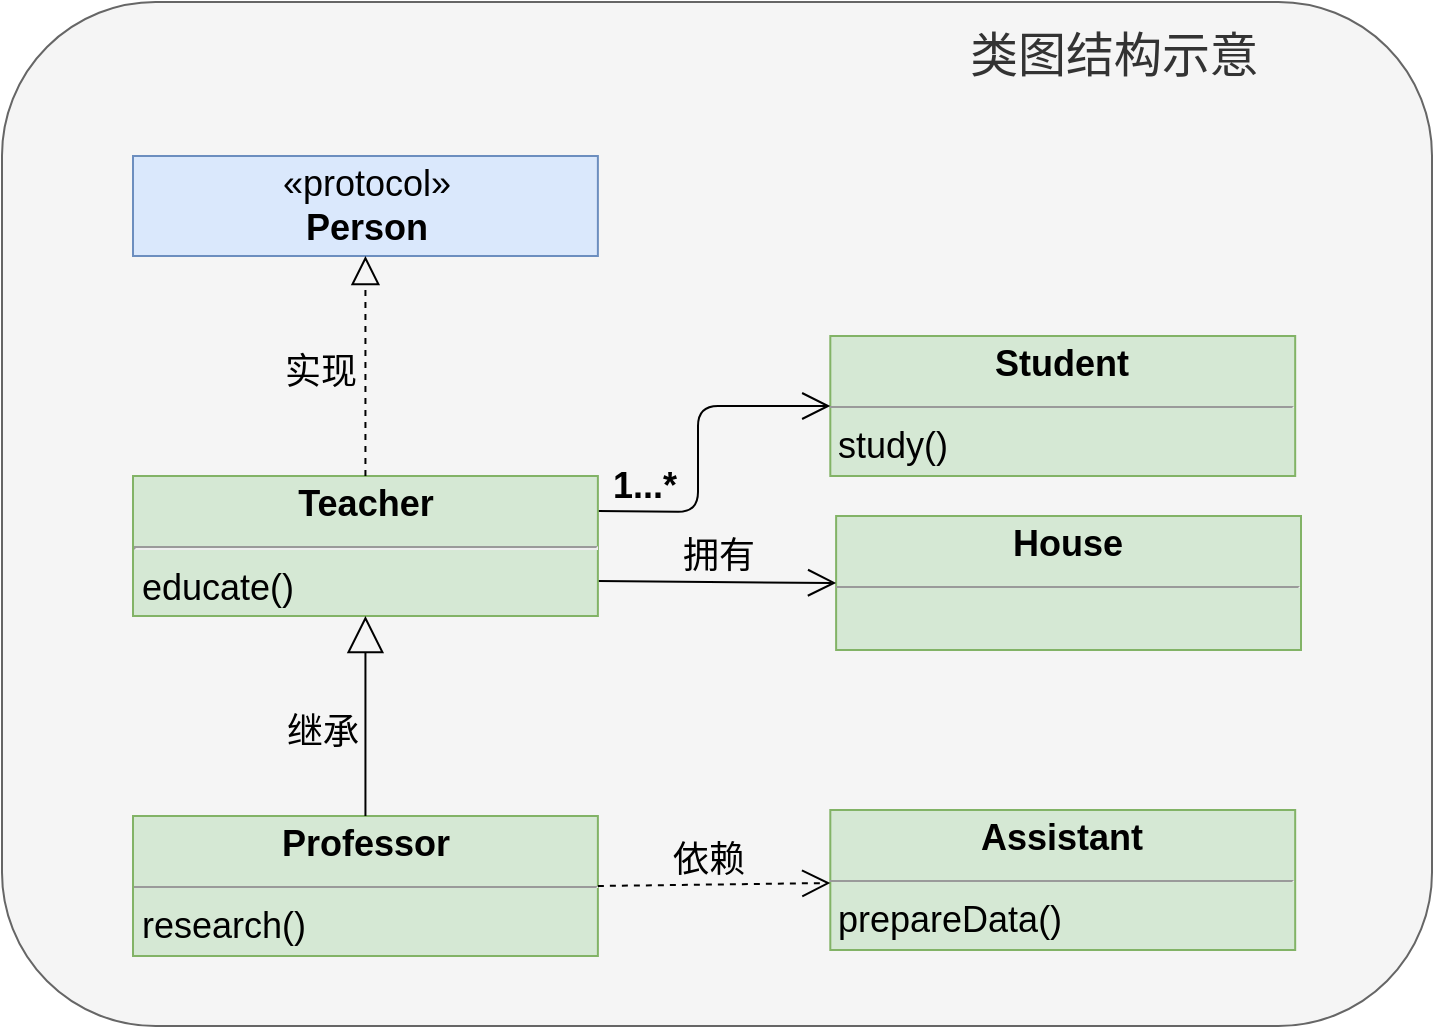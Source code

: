 <mxfile version="13.9.6" type="github" pages="4">
  <diagram id="GCv9bNqUGLgzC6BLP-LY" name="ClassDiagram">
    <mxGraphModel dx="818" dy="548" grid="0" gridSize="10" guides="1" tooltips="1" connect="1" arrows="1" fold="1" page="1" pageScale="1" pageWidth="827" pageHeight="1169" math="0" shadow="0">
      <root>
        <mxCell id="JPuRTnbv-v2MLR9ObTan-0" />
        <mxCell id="JPuRTnbv-v2MLR9ObTan-1" parent="JPuRTnbv-v2MLR9ObTan-0" />
        <mxCell id="JPuRTnbv-v2MLR9ObTan-2" value="" style="group" parent="JPuRTnbv-v2MLR9ObTan-1" vertex="1" connectable="0">
          <mxGeometry x="44" y="289" width="715" height="512" as="geometry" />
        </mxCell>
        <mxCell id="JPuRTnbv-v2MLR9ObTan-3" value="" style="rounded=1;whiteSpace=wrap;html=1;fontSize=18;fillColor=#f5f5f5;strokeColor=#666666;fontColor=#333333;" parent="JPuRTnbv-v2MLR9ObTan-2" vertex="1">
          <mxGeometry width="715" height="512" as="geometry" />
        </mxCell>
        <mxCell id="JPuRTnbv-v2MLR9ObTan-19" value="&lt;font style=&quot;font-size: 24px&quot;&gt;类图结构示意&lt;/font&gt;" style="text;html=1;fillColor=#f5f5f5;align=center;verticalAlign=middle;whiteSpace=wrap;rounded=0;fontSize=18;fontColor=#333333;" parent="JPuRTnbv-v2MLR9ObTan-2" vertex="1">
          <mxGeometry x="466.5" y="4" width="178" height="46" as="geometry" />
        </mxCell>
        <mxCell id="JPuRTnbv-v2MLR9ObTan-4" value="" style="group" parent="JPuRTnbv-v2MLR9ObTan-2" vertex="1" connectable="0">
          <mxGeometry x="65.5" y="77" width="584" height="400" as="geometry" />
        </mxCell>
        <mxCell id="JPuRTnbv-v2MLR9ObTan-5" value="&lt;p style=&quot;margin: 4px 0px 0px ; text-align: center ; font-size: 18px&quot;&gt;&lt;b&gt;House&lt;/b&gt;&lt;/p&gt;&lt;hr size=&quot;1&quot; style=&quot;font-size: 18px&quot;&gt;&lt;p style=&quot;margin: 0px 0px 0px 4px ; font-size: 18px&quot;&gt;&lt;br&gt;&lt;/p&gt;" style="verticalAlign=top;align=left;overflow=fill;fontSize=12;fontFamily=Helvetica;html=1;fillColor=#d5e8d4;strokeColor=#82b366;" parent="JPuRTnbv-v2MLR9ObTan-4" vertex="1">
          <mxGeometry x="351.562" y="180" width="232.438" height="67" as="geometry" />
        </mxCell>
        <mxCell id="JPuRTnbv-v2MLR9ObTan-6" value="" style="endArrow=open;endFill=1;endSize=12;html=1;entryX=0;entryY=0.5;entryDx=0;entryDy=0;exitX=1;exitY=0.75;exitDx=0;exitDy=0;" parent="JPuRTnbv-v2MLR9ObTan-4" source="JPuRTnbv-v2MLR9ObTan-12" target="JPuRTnbv-v2MLR9ObTan-5" edge="1">
          <mxGeometry width="160" relative="1" as="geometry">
            <mxPoint x="987.861" y="190" as="sourcePoint" />
            <mxPoint x="1220.299" y="-20" as="targetPoint" />
          </mxGeometry>
        </mxCell>
        <mxCell id="JPuRTnbv-v2MLR9ObTan-7" value="拥有" style="edgeLabel;html=1;align=center;verticalAlign=middle;resizable=0;points=[];fontSize=18;labelBackgroundColor=none;" parent="JPuRTnbv-v2MLR9ObTan-6" vertex="1" connectable="0">
          <mxGeometry x="0.0" y="-1" relative="1" as="geometry">
            <mxPoint x="0.05" y="-14" as="offset" />
          </mxGeometry>
        </mxCell>
        <mxCell id="JPuRTnbv-v2MLR9ObTan-8" value="&lt;p style=&quot;margin: 4px 0px 0px ; text-align: center ; font-size: 18px&quot;&gt;&lt;b&gt;&lt;font style=&quot;font-size: 18px&quot;&gt;Student&lt;/font&gt;&lt;/b&gt;&lt;/p&gt;&lt;hr size=&quot;1&quot; style=&quot;font-size: 18px&quot;&gt;&lt;p style=&quot;margin: 0px 0px 0px 4px ; font-size: 18px&quot;&gt;study()&lt;/p&gt;" style="verticalAlign=top;align=left;overflow=fill;fontSize=12;fontFamily=Helvetica;html=1;fillColor=#d5e8d4;strokeColor=#82b366;" parent="JPuRTnbv-v2MLR9ObTan-4" vertex="1">
          <mxGeometry x="348.657" y="90" width="232.438" height="70" as="geometry" />
        </mxCell>
        <mxCell id="JPuRTnbv-v2MLR9ObTan-9" value="" style="endArrow=open;endFill=1;endSize=12;html=1;entryX=0;entryY=0.5;entryDx=0;entryDy=0;exitX=1;exitY=0.25;exitDx=0;exitDy=0;" parent="JPuRTnbv-v2MLR9ObTan-4" source="JPuRTnbv-v2MLR9ObTan-12" target="JPuRTnbv-v2MLR9ObTan-8" edge="1">
          <mxGeometry width="160" relative="1" as="geometry">
            <mxPoint x="1249.353" y="190" as="sourcePoint" />
            <mxPoint x="1220.299" y="-20" as="targetPoint" />
            <Array as="points">
              <mxPoint x="282.5" y="178" />
              <mxPoint x="282.5" y="125" />
            </Array>
          </mxGeometry>
        </mxCell>
        <mxCell id="JPuRTnbv-v2MLR9ObTan-10" value="&lt;font style=&quot;font-size: 18px&quot;&gt;&lt;b&gt;1...*&lt;/b&gt;&lt;/font&gt;" style="edgeLabel;html=1;align=center;verticalAlign=middle;resizable=0;points=[];labelBackgroundColor=none;" parent="JPuRTnbv-v2MLR9ObTan-9" vertex="1" connectable="0">
          <mxGeometry x="-0.267" relative="1" as="geometry">
            <mxPoint x="-27" y="-1.16" as="offset" />
          </mxGeometry>
        </mxCell>
        <mxCell id="JPuRTnbv-v2MLR9ObTan-11" value="&lt;p style=&quot;margin: 4px 0px 0px ; text-align: center ; font-size: 18px&quot;&gt;&lt;b&gt;&lt;font style=&quot;font-size: 18px&quot;&gt;Professor&lt;/font&gt;&lt;/b&gt;&lt;/p&gt;&lt;hr size=&quot;1&quot; style=&quot;font-size: 18px&quot;&gt;&lt;p style=&quot;margin: 0px 0px 0px 4px ; font-size: 18px&quot;&gt;research()&lt;/p&gt;" style="verticalAlign=top;align=left;overflow=fill;fontSize=12;fontFamily=Helvetica;html=1;fillColor=#d5e8d4;strokeColor=#82b366;" parent="JPuRTnbv-v2MLR9ObTan-4" vertex="1">
          <mxGeometry y="330" width="232.438" height="70" as="geometry" />
        </mxCell>
        <mxCell id="JPuRTnbv-v2MLR9ObTan-12" value="&lt;p style=&quot;margin: 4px 0px 0px ; text-align: center ; font-size: 18px&quot;&gt;&lt;b style=&quot;font-size: 18px&quot;&gt;Teacher&lt;/b&gt;&lt;/p&gt;&lt;hr style=&quot;font-size: 18px&quot;&gt;&lt;p style=&quot;margin: 0px 0px 0px 4px ; font-size: 18px&quot;&gt;educate()&lt;/p&gt;" style="verticalAlign=top;align=left;overflow=fill;fontSize=18;fontFamily=Helvetica;html=1;fillColor=#d5e8d4;strokeColor=#82b366;" parent="JPuRTnbv-v2MLR9ObTan-4" vertex="1">
          <mxGeometry y="160" width="232.438" height="70" as="geometry" />
        </mxCell>
        <mxCell id="JPuRTnbv-v2MLR9ObTan-13" value="" style="endArrow=block;endSize=16;endFill=0;html=1;entryX=0.5;entryY=1;entryDx=0;entryDy=0;exitX=0.5;exitY=0;exitDx=0;exitDy=0;" parent="JPuRTnbv-v2MLR9ObTan-4" source="JPuRTnbv-v2MLR9ObTan-11" target="JPuRTnbv-v2MLR9ObTan-12" edge="1">
          <mxGeometry width="160" relative="1" as="geometry">
            <mxPoint x="261.493" y="310" as="sourcePoint" />
            <mxPoint x="217.91" y="180" as="targetPoint" />
          </mxGeometry>
        </mxCell>
        <mxCell id="JPuRTnbv-v2MLR9ObTan-14" value="继承" style="edgeLabel;html=1;align=center;verticalAlign=middle;resizable=0;points=[];fontSize=18;labelBackgroundColor=none;" parent="JPuRTnbv-v2MLR9ObTan-13" vertex="1" connectable="0">
          <mxGeometry x="-0.031" y="-3" relative="1" as="geometry">
            <mxPoint x="-24.72" y="6.57" as="offset" />
          </mxGeometry>
        </mxCell>
        <mxCell id="JPuRTnbv-v2MLR9ObTan-15" value="&lt;font style=&quot;font-size: 18px&quot;&gt;«protocol»&lt;br&gt;&lt;b&gt;Person&lt;/b&gt;&lt;/font&gt;" style="html=1;fillColor=#dae8fc;strokeColor=#6c8ebf;" parent="JPuRTnbv-v2MLR9ObTan-4" vertex="1">
          <mxGeometry width="232.438" height="50" as="geometry" />
        </mxCell>
        <mxCell id="JPuRTnbv-v2MLR9ObTan-16" value="&lt;font style=&quot;font-size: 18px&quot;&gt;实现&lt;/font&gt;" style="endArrow=block;dashed=1;endFill=0;endSize=12;html=1;exitX=0.5;exitY=0;exitDx=0;exitDy=0;labelBackgroundColor=none;" parent="JPuRTnbv-v2MLR9ObTan-4" source="JPuRTnbv-v2MLR9ObTan-12" target="JPuRTnbv-v2MLR9ObTan-15" edge="1">
          <mxGeometry x="-0.054" y="23" width="160" relative="1" as="geometry">
            <mxPoint x="-14.527" y="180" as="sourcePoint" />
            <mxPoint x="217.91" y="180" as="targetPoint" />
            <mxPoint as="offset" />
          </mxGeometry>
        </mxCell>
        <mxCell id="JPuRTnbv-v2MLR9ObTan-17" value="&lt;p style=&quot;margin: 4px 0px 0px ; text-align: center&quot;&gt;&lt;span style=&quot;font-size: 18px&quot;&gt;&lt;b&gt;Assistant&lt;/b&gt;&lt;/span&gt;&lt;br&gt;&lt;/p&gt;&lt;hr size=&quot;1&quot; style=&quot;font-size: 18px&quot;&gt;&lt;p style=&quot;margin: 0px 0px 0px 4px ; font-size: 18px&quot;&gt;prepareData()&lt;/p&gt;" style="verticalAlign=top;align=left;overflow=fill;fontSize=12;fontFamily=Helvetica;html=1;fillColor=#d5e8d4;strokeColor=#82b366;" parent="JPuRTnbv-v2MLR9ObTan-4" vertex="1">
          <mxGeometry x="348.657" y="327" width="232.438" height="70" as="geometry" />
        </mxCell>
        <mxCell id="JPuRTnbv-v2MLR9ObTan-18" value="依赖" style="endArrow=open;endSize=12;dashed=1;html=1;fontSize=18;exitX=1;exitY=0.5;exitDx=0;exitDy=0;labelBackgroundColor=none;" parent="JPuRTnbv-v2MLR9ObTan-4" source="JPuRTnbv-v2MLR9ObTan-11" target="JPuRTnbv-v2MLR9ObTan-17" edge="1">
          <mxGeometry x="-0.05" y="12" width="160" relative="1" as="geometry">
            <mxPoint x="197.572" y="244" as="sourcePoint" />
            <mxPoint x="430.01" y="244" as="targetPoint" />
            <mxPoint as="offset" />
          </mxGeometry>
        </mxCell>
      </root>
    </mxGraphModel>
  </diagram>
  <diagram id="jDObRsGwntawownJrPFP" name="MVC">
    <mxGraphModel dx="1795" dy="1735" grid="0" gridSize="10" guides="1" tooltips="1" connect="1" arrows="1" fold="1" page="0" pageScale="1" pageWidth="827" pageHeight="1169" math="0" shadow="0">
      <root>
        <mxCell id="0" />
        <mxCell id="1" parent="0" />
        <mxCell id="szyK-QBZzXL7VqzzATRe-13" value="" style="group;rounded=0;" parent="1" vertex="1" connectable="0">
          <mxGeometry x="-170" y="-630" width="960" height="560" as="geometry" />
        </mxCell>
        <mxCell id="szyK-QBZzXL7VqzzATRe-11" value="" style="rounded=1;whiteSpace=wrap;html=1;fillColor=#f5f5f5;strokeColor=#666666;fontColor=#333333;" parent="szyK-QBZzXL7VqzzATRe-13" vertex="1">
          <mxGeometry width="960" height="560" as="geometry" />
        </mxCell>
        <mxCell id="szyK-QBZzXL7VqzzATRe-1" value="&lt;font style=&quot;font-size: 18px&quot;&gt;&lt;b&gt;View Controller&lt;/b&gt;&lt;/font&gt;" style="html=1;fillColor=#b0e3e6;strokeColor=#0e8088;" parent="szyK-QBZzXL7VqzzATRe-13" vertex="1">
          <mxGeometry x="170" y="110" width="600" height="90" as="geometry" />
        </mxCell>
        <mxCell id="szyK-QBZzXL7VqzzATRe-2" value="&lt;font style=&quot;font-size: 18px&quot;&gt;&lt;b&gt;Model&lt;/b&gt;&lt;/font&gt;" style="html=1;fillColor=#dae8fc;strokeColor=#6c8ebf;" parent="szyK-QBZzXL7VqzzATRe-13" vertex="1">
          <mxGeometry x="220" y="416" width="190" height="90" as="geometry" />
        </mxCell>
        <mxCell id="szyK-QBZzXL7VqzzATRe-3" value="&lt;font size=&quot;4&quot;&gt;&lt;b&gt;View&lt;/b&gt;&lt;/font&gt;" style="html=1;fillColor=#d5e8d4;strokeColor=#82b366;" parent="szyK-QBZzXL7VqzzATRe-13" vertex="1">
          <mxGeometry x="530" y="416" width="179" height="90" as="geometry" />
        </mxCell>
        <mxCell id="szyK-QBZzXL7VqzzATRe-4" value="" style="endArrow=open;endFill=1;endSize=12;html=1;entryX=0.529;entryY=0;entryDx=0;entryDy=0;exitX=0.25;exitY=1;exitDx=0;exitDy=0;entryPerimeter=0;" parent="szyK-QBZzXL7VqzzATRe-13" source="szyK-QBZzXL7VqzzATRe-1" target="szyK-QBZzXL7VqzzATRe-2" edge="1">
          <mxGeometry width="160" relative="1" as="geometry">
            <mxPoint x="448" y="361" as="sourcePoint" />
            <mxPoint x="608" y="361" as="targetPoint" />
          </mxGeometry>
        </mxCell>
        <mxCell id="szyK-QBZzXL7VqzzATRe-6" value="&lt;b&gt;&lt;font style=&quot;font-size: 18px&quot;&gt;1...*&lt;/font&gt;&lt;/b&gt;" style="edgeLabel;html=1;align=center;verticalAlign=middle;resizable=0;points=[];labelBackgroundColor=none;" parent="szyK-QBZzXL7VqzzATRe-4" vertex="1" connectable="0">
          <mxGeometry x="-0.093" y="1" relative="1" as="geometry">
            <mxPoint x="-22.23" y="5.29" as="offset" />
          </mxGeometry>
        </mxCell>
        <mxCell id="szyK-QBZzXL7VqzzATRe-5" value="" style="endArrow=open;endFill=1;endSize=12;html=1;exitX=0.75;exitY=1;exitDx=0;exitDy=0;entryX=0.5;entryY=0;entryDx=0;entryDy=0;" parent="szyK-QBZzXL7VqzzATRe-13" source="szyK-QBZzXL7VqzzATRe-1" target="szyK-QBZzXL7VqzzATRe-3" edge="1">
          <mxGeometry width="160" relative="1" as="geometry">
            <mxPoint x="448" y="361" as="sourcePoint" />
            <mxPoint x="608" y="361" as="targetPoint" />
          </mxGeometry>
        </mxCell>
        <mxCell id="szyK-QBZzXL7VqzzATRe-8" value="&lt;b&gt;&lt;font style=&quot;font-size: 18px&quot;&gt;1...*&lt;/font&gt;&lt;/b&gt;" style="edgeLabel;html=1;align=center;verticalAlign=middle;resizable=0;points=[];labelBackgroundColor=none;" parent="szyK-QBZzXL7VqzzATRe-5" vertex="1" connectable="0">
          <mxGeometry x="0.019" y="-2" relative="1" as="geometry">
            <mxPoint x="-17.74" y="-7.28" as="offset" />
          </mxGeometry>
        </mxCell>
        <mxCell id="szyK-QBZzXL7VqzzATRe-9" value="&lt;b&gt;&lt;font style=&quot;font-size: 18px&quot;&gt;Target-Action&lt;/font&gt;&lt;/b&gt;" style="endArrow=open;endSize=12;dashed=1;html=1;exitX=1;exitY=0.5;exitDx=0;exitDy=0;entryX=1;entryY=0.356;entryDx=0;entryDy=0;entryPerimeter=0;labelBackgroundColor=none;" parent="szyK-QBZzXL7VqzzATRe-13" source="szyK-QBZzXL7VqzzATRe-3" target="szyK-QBZzXL7VqzzATRe-1" edge="1">
          <mxGeometry x="0.107" y="65" width="160" relative="1" as="geometry">
            <mxPoint x="450" y="360" as="sourcePoint" />
            <mxPoint x="610" y="360" as="targetPoint" />
            <Array as="points">
              <mxPoint x="860" y="461" />
              <mxPoint x="860" y="142" />
            </Array>
            <mxPoint as="offset" />
          </mxGeometry>
        </mxCell>
        <mxCell id="szyK-QBZzXL7VqzzATRe-10" value="&lt;b&gt;&lt;font style=&quot;font-size: 18px&quot;&gt;属性观察&lt;/font&gt;&lt;/b&gt;" style="endArrow=open;endSize=12;dashed=1;html=1;exitX=0;exitY=0.5;exitDx=0;exitDy=0;entryX=0;entryY=0.5;entryDx=0;entryDy=0;labelBackgroundColor=none;" parent="szyK-QBZzXL7VqzzATRe-13" source="szyK-QBZzXL7VqzzATRe-2" target="szyK-QBZzXL7VqzzATRe-1" edge="1">
          <mxGeometry x="0.108" y="43" width="160" relative="1" as="geometry">
            <mxPoint x="450" y="360" as="sourcePoint" />
            <mxPoint x="610" y="360" as="targetPoint" />
            <Array as="points">
              <mxPoint x="90" y="461" />
              <mxPoint x="90" y="155" />
            </Array>
            <mxPoint as="offset" />
          </mxGeometry>
        </mxCell>
        <mxCell id="szyK-QBZzXL7VqzzATRe-12" value="&lt;b&gt;&lt;font style=&quot;font-size: 24px&quot;&gt;Model-View-Controller&lt;/font&gt;&lt;/b&gt;" style="text;html=1;strokeColor=none;fillColor=none;align=center;verticalAlign=middle;whiteSpace=wrap;rounded=0;" parent="szyK-QBZzXL7VqzzATRe-13" vertex="1">
          <mxGeometry x="530" width="350" height="80" as="geometry" />
        </mxCell>
      </root>
    </mxGraphModel>
  </diagram>
  <diagram id="FnQoeaNUSrJhfCRvXRmH" name="Delegate">
    <mxGraphModel dx="818" dy="548" grid="1" gridSize="10" guides="1" tooltips="1" connect="1" arrows="1" fold="1" page="1" pageScale="1" pageWidth="827" pageHeight="1169" math="0" shadow="0">
      <root>
        <mxCell id="1UdEmpIFHIsiw1VHPK3h-0" />
        <mxCell id="1UdEmpIFHIsiw1VHPK3h-1" parent="1UdEmpIFHIsiw1VHPK3h-0" />
        <mxCell id="dvKTNCH3O4F9sTeGlxX9-8" value="" style="rounded=1;whiteSpace=wrap;html=1;fillColor=#f5f5f5;strokeColor=#666666;fontColor=#333333;" parent="1UdEmpIFHIsiw1VHPK3h-1" vertex="1">
          <mxGeometry x="60" y="200" width="740" height="270" as="geometry" />
        </mxCell>
        <mxCell id="dvKTNCH3O4F9sTeGlxX9-2" value="&lt;font style=&quot;font-size: 18px&quot;&gt;«interface»&lt;br&gt;&lt;b&gt;代理协议&lt;/b&gt;&lt;br&gt;&lt;/font&gt;" style="html=1;rounded=1;fillColor=#fff2cc;strokeColor=#d6b656;" parent="1UdEmpIFHIsiw1VHPK3h-1" vertex="1">
          <mxGeometry x="320" y="320" width="160" height="80" as="geometry" />
        </mxCell>
        <mxCell id="dvKTNCH3O4F9sTeGlxX9-3" value="&lt;font style=&quot;font-size: 18px&quot;&gt;&lt;b&gt;需要代理的对象&lt;/b&gt;&lt;/font&gt;" style="html=1;rounded=1;fillColor=#d5e8d4;strokeColor=#82b366;" parent="1UdEmpIFHIsiw1VHPK3h-1" vertex="1">
          <mxGeometry x="80" y="320" width="165" height="80" as="geometry" />
        </mxCell>
        <mxCell id="dvKTNCH3O4F9sTeGlxX9-4" value="&lt;b&gt;&lt;font style=&quot;font-size: 18px&quot;&gt;实现代理协议的对象&lt;/font&gt;&lt;/b&gt;" style="html=1;rounded=1;fillColor=#d5e8d4;strokeColor=#82b366;" parent="1UdEmpIFHIsiw1VHPK3h-1" vertex="1">
          <mxGeometry x="590" y="320" width="190" height="80" as="geometry" />
        </mxCell>
        <mxCell id="dvKTNCH3O4F9sTeGlxX9-5" value="&lt;font size=&quot;4&quot;&gt;&lt;b&gt;依赖&lt;/b&gt;&lt;/font&gt;" style="endArrow=open;endSize=12;dashed=1;html=1;exitX=1;exitY=0.5;exitDx=0;exitDy=0;entryX=0;entryY=0.5;entryDx=0;entryDy=0;labelBackgroundColor=none;" parent="1UdEmpIFHIsiw1VHPK3h-1" source="dvKTNCH3O4F9sTeGlxX9-3" target="dvKTNCH3O4F9sTeGlxX9-2" edge="1">
          <mxGeometry x="-0.067" y="10" width="160" relative="1" as="geometry">
            <mxPoint x="150" y="500" as="sourcePoint" />
            <mxPoint x="310" y="500" as="targetPoint" />
            <Array as="points" />
            <mxPoint as="offset" />
          </mxGeometry>
        </mxCell>
        <mxCell id="dvKTNCH3O4F9sTeGlxX9-6" value="" style="endArrow=block;dashed=1;endFill=0;endSize=12;html=1;exitX=0;exitY=0.5;exitDx=0;exitDy=0;entryX=1;entryY=0.5;entryDx=0;entryDy=0;" parent="1UdEmpIFHIsiw1VHPK3h-1" source="dvKTNCH3O4F9sTeGlxX9-4" target="dvKTNCH3O4F9sTeGlxX9-2" edge="1">
          <mxGeometry width="160" relative="1" as="geometry">
            <mxPoint x="330" y="350" as="sourcePoint" />
            <mxPoint x="490" y="350" as="targetPoint" />
          </mxGeometry>
        </mxCell>
        <mxCell id="dvKTNCH3O4F9sTeGlxX9-7" value="&lt;font size=&quot;4&quot;&gt;&lt;b&gt;实现&lt;/b&gt;&lt;/font&gt;" style="edgeLabel;html=1;align=center;verticalAlign=middle;resizable=0;points=[];labelBackgroundColor=none;" parent="dvKTNCH3O4F9sTeGlxX9-6" vertex="1" connectable="0">
          <mxGeometry x="-0.075" y="-2" relative="1" as="geometry">
            <mxPoint x="1.03" y="-8" as="offset" />
          </mxGeometry>
        </mxCell>
        <mxCell id="dvKTNCH3O4F9sTeGlxX9-9" value="&lt;font size=&quot;5&quot;&gt;&lt;b&gt;Delegte模式&lt;/b&gt;&lt;/font&gt;" style="text;html=1;strokeColor=none;fillColor=none;align=center;verticalAlign=middle;whiteSpace=wrap;rounded=0;" parent="1UdEmpIFHIsiw1VHPK3h-1" vertex="1">
          <mxGeometry x="540" y="210" width="210" height="60" as="geometry" />
        </mxCell>
      </root>
    </mxGraphModel>
  </diagram>
  <diagram id="577jC9H3lSQwvHeObbug" name="strategy">
    <mxGraphModel dx="1186" dy="795" grid="0" gridSize="10" guides="1" tooltips="1" connect="1" arrows="1" fold="1" page="1" pageScale="1" pageWidth="827" pageHeight="1169" math="0" shadow="0">
      <root>
        <mxCell id="skcbko6ke_2NPL0xdrx8-0" />
        <mxCell id="skcbko6ke_2NPL0xdrx8-1" parent="skcbko6ke_2NPL0xdrx8-0" />
        <mxCell id="s0vQhYbbA4RXVDByYFtq-0" value="" style="group" parent="skcbko6ke_2NPL0xdrx8-1" vertex="1" connectable="0">
          <mxGeometry x="103" y="99" width="629" height="465" as="geometry" />
        </mxCell>
        <mxCell id="BkqidrM6Mzz0u2ddLoYN-10" value="" style="rounded=1;whiteSpace=wrap;html=1;fillColor=#f5f5f5;strokeColor=#666666;fontColor=#333333;" parent="s0vQhYbbA4RXVDByYFtq-0" vertex="1">
          <mxGeometry width="629" height="465" as="geometry" />
        </mxCell>
        <mxCell id="BkqidrM6Mzz0u2ddLoYN-0" value="&lt;font size=&quot;4&quot;&gt;&lt;b&gt;使用策略模式的对象&lt;/b&gt;&lt;/font&gt;" style="html=1;fillColor=#d5e8d4;strokeColor=#82b366;" parent="s0vQhYbbA4RXVDByYFtq-0" vertex="1">
          <mxGeometry x="215" y="91" width="204" height="68" as="geometry" />
        </mxCell>
        <mxCell id="BkqidrM6Mzz0u2ddLoYN-1" value="&lt;font style=&quot;font-size: 18px&quot;&gt;«interface»&lt;br&gt;&lt;b&gt;策略协议&lt;/b&gt;&lt;br&gt;&lt;/font&gt;" style="html=1;fillColor=#fff2cc;strokeColor=#d6b656;" parent="s0vQhYbbA4RXVDByYFtq-0" vertex="1">
          <mxGeometry x="215" y="220" width="203" height="71" as="geometry" />
        </mxCell>
        <mxCell id="BkqidrM6Mzz0u2ddLoYN-3" value="&lt;font size=&quot;4&quot;&gt;&lt;b&gt;策略1&lt;/b&gt;&lt;/font&gt;" style="html=1;fillColor=#d5e8d4;strokeColor=#82b366;" parent="s0vQhYbbA4RXVDByYFtq-0" vertex="1">
          <mxGeometry x="47.5" y="362" width="150" height="68" as="geometry" />
        </mxCell>
        <mxCell id="BkqidrM6Mzz0u2ddLoYN-4" value="&lt;font size=&quot;4&quot;&gt;&lt;b&gt;策略2&lt;/b&gt;&lt;/font&gt;" style="html=1;fillColor=#d5e8d4;strokeColor=#82b366;" parent="s0vQhYbbA4RXVDByYFtq-0" vertex="1">
          <mxGeometry x="241" y="362" width="148" height="68" as="geometry" />
        </mxCell>
        <mxCell id="BkqidrM6Mzz0u2ddLoYN-5" value="&lt;font size=&quot;4&quot;&gt;&lt;b&gt;策略3&lt;/b&gt;&lt;/font&gt;" style="html=1;fillColor=#d5e8d4;strokeColor=#82b366;" parent="s0vQhYbbA4RXVDByYFtq-0" vertex="1">
          <mxGeometry x="432.5" y="362" width="153" height="68" as="geometry" />
        </mxCell>
        <mxCell id="BkqidrM6Mzz0u2ddLoYN-6" value="&lt;b&gt;&lt;font style=&quot;font-size: 18px&quot;&gt;拥有&lt;/font&gt;&lt;/b&gt;" style="endArrow=open;endFill=1;endSize=12;html=1;exitX=0.5;exitY=1;exitDx=0;exitDy=0;entryX=0.5;entryY=0;entryDx=0;entryDy=0;labelBackgroundColor=none;" parent="s0vQhYbbA4RXVDByYFtq-0" source="BkqidrM6Mzz0u2ddLoYN-0" target="BkqidrM6Mzz0u2ddLoYN-1" edge="1">
          <mxGeometry x="-0.141" y="-23" width="160" relative="1" as="geometry">
            <mxPoint x="26" y="216" as="sourcePoint" />
            <mxPoint x="186" y="216" as="targetPoint" />
            <mxPoint as="offset" />
          </mxGeometry>
        </mxCell>
        <mxCell id="BkqidrM6Mzz0u2ddLoYN-7" value="" style="endArrow=block;dashed=1;endFill=0;endSize=12;html=1;exitX=0.5;exitY=0;exitDx=0;exitDy=0;" parent="s0vQhYbbA4RXVDByYFtq-0" source="BkqidrM6Mzz0u2ddLoYN-4" target="BkqidrM6Mzz0u2ddLoYN-1" edge="1">
          <mxGeometry width="160" relative="1" as="geometry">
            <mxPoint x="171" y="561" as="sourcePoint" />
            <mxPoint x="331" y="561" as="targetPoint" />
          </mxGeometry>
        </mxCell>
        <mxCell id="s0vQhYbbA4RXVDByYFtq-1" value="&lt;b&gt;&lt;font style=&quot;font-size: 18px&quot;&gt;实现&lt;/font&gt;&lt;/b&gt;" style="edgeLabel;html=1;align=center;verticalAlign=middle;resizable=0;points=[];labelBackgroundColor=none;" parent="BkqidrM6Mzz0u2ddLoYN-7" vertex="1" connectable="0">
          <mxGeometry x="-0.1" y="3" relative="1" as="geometry">
            <mxPoint x="-19.45" as="offset" />
          </mxGeometry>
        </mxCell>
        <mxCell id="BkqidrM6Mzz0u2ddLoYN-8" value="" style="endArrow=block;dashed=1;endFill=0;endSize=12;html=1;exitX=0.5;exitY=0;exitDx=0;exitDy=0;entryX=1;entryY=0.5;entryDx=0;entryDy=0;" parent="s0vQhYbbA4RXVDByYFtq-0" source="BkqidrM6Mzz0u2ddLoYN-5" target="BkqidrM6Mzz0u2ddLoYN-1" edge="1">
          <mxGeometry width="160" relative="1" as="geometry">
            <mxPoint x="325" y="372" as="sourcePoint" />
            <mxPoint x="326" y="301" as="targetPoint" />
            <Array as="points">
              <mxPoint x="509" y="256" />
            </Array>
          </mxGeometry>
        </mxCell>
        <mxCell id="s0vQhYbbA4RXVDByYFtq-2" value="&lt;b&gt;&lt;font style=&quot;font-size: 18px&quot;&gt;实现&lt;/font&gt;&lt;/b&gt;" style="edgeLabel;html=1;align=center;verticalAlign=middle;resizable=0;points=[];labelBackgroundColor=none;" parent="BkqidrM6Mzz0u2ddLoYN-8" vertex="1" connectable="0">
          <mxGeometry x="-0.218" y="1" relative="1" as="geometry">
            <mxPoint x="-24" y="47.14" as="offset" />
          </mxGeometry>
        </mxCell>
        <mxCell id="BkqidrM6Mzz0u2ddLoYN-9" value="" style="endArrow=block;dashed=1;endFill=0;endSize=12;html=1;exitX=0.5;exitY=0;exitDx=0;exitDy=0;entryX=0;entryY=0.5;entryDx=0;entryDy=0;" parent="s0vQhYbbA4RXVDByYFtq-0" source="BkqidrM6Mzz0u2ddLoYN-3" target="BkqidrM6Mzz0u2ddLoYN-1" edge="1">
          <mxGeometry width="160" relative="1" as="geometry">
            <mxPoint x="335" y="382" as="sourcePoint" />
            <mxPoint x="336" y="311" as="targetPoint" />
            <Array as="points">
              <mxPoint x="123" y="256" />
            </Array>
          </mxGeometry>
        </mxCell>
        <mxCell id="s0vQhYbbA4RXVDByYFtq-3" value="&lt;b&gt;&lt;font style=&quot;font-size: 18px&quot;&gt;实现&amp;nbsp;&lt;/font&gt;&lt;/b&gt;" style="edgeLabel;html=1;align=center;verticalAlign=middle;resizable=0;points=[];labelBackgroundColor=none;" parent="BkqidrM6Mzz0u2ddLoYN-9" vertex="1" connectable="0">
          <mxGeometry x="-0.354" y="2" relative="1" as="geometry">
            <mxPoint x="-21.8" y="30.01" as="offset" />
          </mxGeometry>
        </mxCell>
        <mxCell id="BkqidrM6Mzz0u2ddLoYN-11" value="&lt;font size=&quot;5&quot;&gt;策略模式&lt;/font&gt;" style="text;html=1;strokeColor=none;fillColor=none;align=center;verticalAlign=middle;whiteSpace=wrap;rounded=0;" parent="s0vQhYbbA4RXVDByYFtq-0" vertex="1">
          <mxGeometry x="400" y="3" width="162" height="48" as="geometry" />
        </mxCell>
      </root>
    </mxGraphModel>
  </diagram>
</mxfile>
